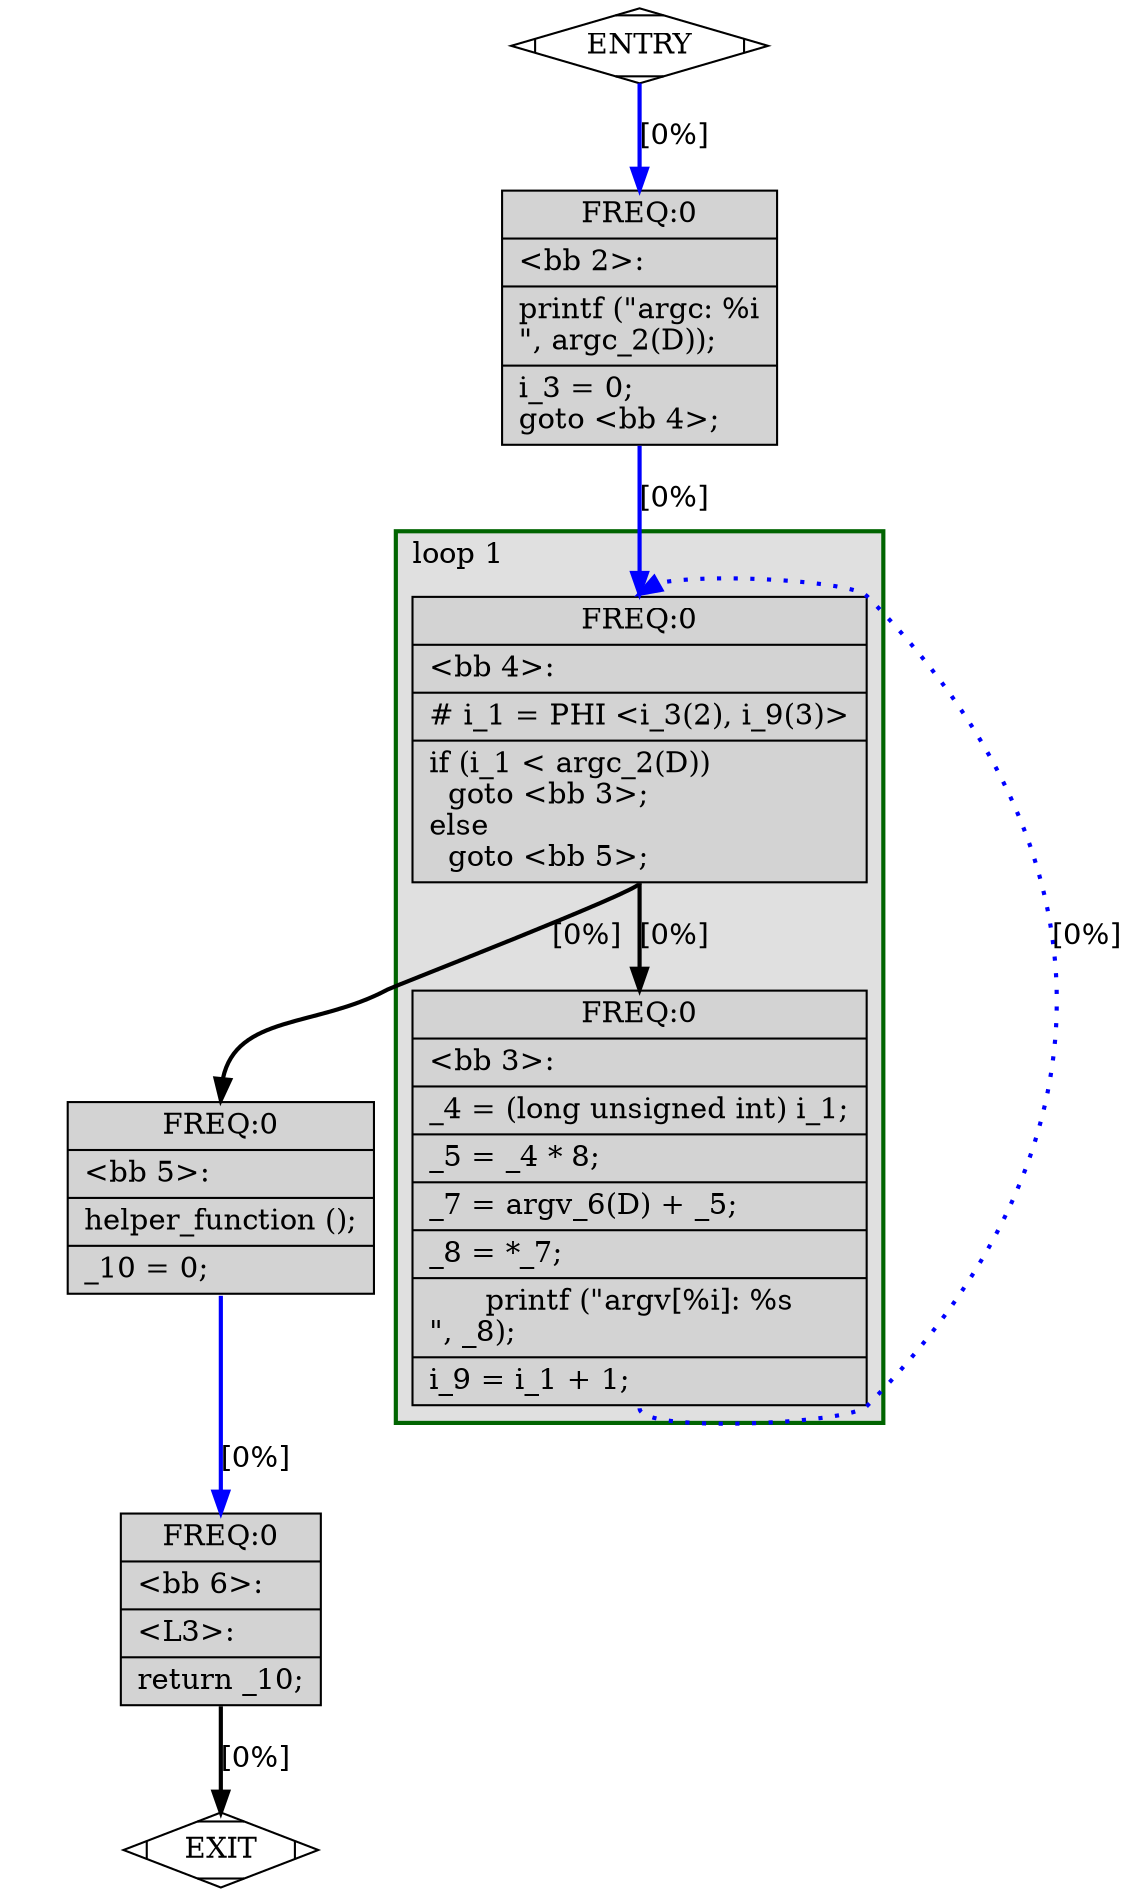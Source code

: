 digraph "test.c.162t.cplxlower0" {
overlap=false;
subgraph "main" {
	color="black";
	label="main";
	subgraph cluster_1_1 {
	style="filled";
	color="darkgreen";
	fillcolor="grey88";
	label="loop 1";
	labeljust=l;
	penwidth=2;
	fn_1_basic_block_4 [shape=record,style=filled,fillcolor=lightgrey,label="{ FREQ:0 |\<bb\ 4\>:\l\
|#\ i_1\ =\ PHI\ \<i_3(2),\ i_9(3)\>\l\
|if\ (i_1\ \<\ argc_2(D))\l\
\ \ goto\ \<bb\ 3\>;\l\
else\l\
\ \ goto\ \<bb\ 5\>;\l\
}"];

	fn_1_basic_block_3 [shape=record,style=filled,fillcolor=lightgrey,label="{ FREQ:0 |\<bb\ 3\>:\l\
|_4\ =\ (long\ unsigned\ int)\ i_1;\l\
|_5\ =\ _4\ *\ 8;\l\
|_7\ =\ argv_6(D)\ +\ _5;\l\
|_8\ =\ *_7;\l\
|printf\ (\"argv[%i]:\ %s\n\",\ _8);\l\
|i_9\ =\ i_1\ +\ 1;\l\
}"];

	}
	fn_1_basic_block_0 [shape=Mdiamond,style=filled,fillcolor=white,label="ENTRY"];

	fn_1_basic_block_1 [shape=Mdiamond,style=filled,fillcolor=white,label="EXIT"];

	fn_1_basic_block_2 [shape=record,style=filled,fillcolor=lightgrey,label="{ FREQ:0 |\<bb\ 2\>:\l\
|printf\ (\"argc:\ %i\n\",\ argc_2(D));\l\
|i_3\ =\ 0;\l\
goto\ \<bb\ 4\>;\l\
}"];

	fn_1_basic_block_5 [shape=record,style=filled,fillcolor=lightgrey,label="{ FREQ:0 |\<bb\ 5\>:\l\
|helper_function\ ();\l\
|_10\ =\ 0;\l\
}"];

	fn_1_basic_block_6 [shape=record,style=filled,fillcolor=lightgrey,label="{ FREQ:0 |\<bb\ 6\>:\l\
|\<L3\>:\l\
|return\ _10;\l\
}"];

	fn_1_basic_block_0:s -> fn_1_basic_block_2:n [style="solid,bold",color=blue,weight=100,constraint=true, label="[0%]"];
	fn_1_basic_block_2:s -> fn_1_basic_block_4:n [style="solid,bold",color=blue,weight=100,constraint=true, label="[0%]"];
	fn_1_basic_block_3:s -> fn_1_basic_block_4:n [style="dotted,bold",color=blue,weight=10,constraint=false, label="[0%]"];
	fn_1_basic_block_4:s -> fn_1_basic_block_3:n [style="solid,bold",color=black,weight=10,constraint=true, label="[0%]"];
	fn_1_basic_block_4:s -> fn_1_basic_block_5:n [style="solid,bold",color=black,weight=10,constraint=true, label="[0%]"];
	fn_1_basic_block_5:s -> fn_1_basic_block_6:n [style="solid,bold",color=blue,weight=100,constraint=true, label="[0%]"];
	fn_1_basic_block_6:s -> fn_1_basic_block_1:n [style="solid,bold",color=black,weight=10,constraint=true, label="[0%]"];
	fn_1_basic_block_0:s -> fn_1_basic_block_1:n [style="invis",constraint=true];
}
}
